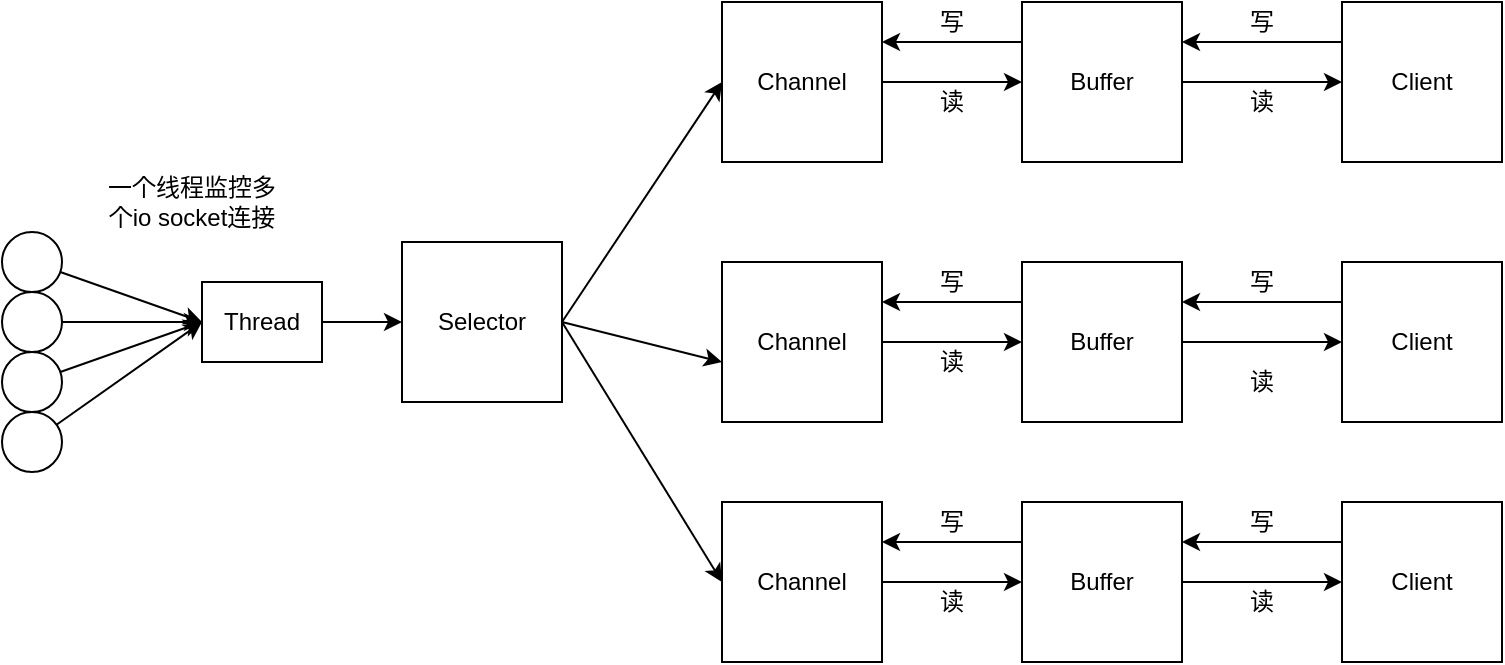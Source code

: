 <mxfile version="10.3.5" type="github"><diagram id="4TiJIWqi7n0KA_tn2uFV" name="Page-1"><mxGraphModel dx="998" dy="452" grid="1" gridSize="10" guides="1" tooltips="1" connect="1" arrows="1" fold="1" page="1" pageScale="1" pageWidth="827" pageHeight="1169" math="0" shadow="0"><root><mxCell id="0"/><mxCell id="1" parent="0"/><mxCell id="jhjDjk9VUDj-0FEdRNTm-10" style="edgeStyle=none;rounded=0;orthogonalLoop=1;jettySize=auto;html=1;exitX=1;exitY=0.5;exitDx=0;exitDy=0;entryX=0;entryY=0.5;entryDx=0;entryDy=0;" parent="1" source="jhjDjk9VUDj-0FEdRNTm-1" target="jhjDjk9VUDj-0FEdRNTm-2" edge="1"><mxGeometry relative="1" as="geometry"/></mxCell><mxCell id="jhjDjk9VUDj-0FEdRNTm-29" style="edgeStyle=none;rounded=0;orthogonalLoop=1;jettySize=auto;html=1;exitX=1;exitY=0.5;exitDx=0;exitDy=0;entryX=0;entryY=0.625;entryDx=0;entryDy=0;entryPerimeter=0;" parent="1" source="jhjDjk9VUDj-0FEdRNTm-1" target="jhjDjk9VUDj-0FEdRNTm-11" edge="1"><mxGeometry relative="1" as="geometry"/></mxCell><mxCell id="jhjDjk9VUDj-0FEdRNTm-30" style="edgeStyle=none;rounded=0;orthogonalLoop=1;jettySize=auto;html=1;exitX=1;exitY=0.5;exitDx=0;exitDy=0;entryX=0;entryY=0.5;entryDx=0;entryDy=0;" parent="1" source="jhjDjk9VUDj-0FEdRNTm-1" target="jhjDjk9VUDj-0FEdRNTm-23" edge="1"><mxGeometry relative="1" as="geometry"/></mxCell><mxCell id="jhjDjk9VUDj-0FEdRNTm-1" value="" style="whiteSpace=wrap;html=1;aspect=fixed;" parent="1" vertex="1"><mxGeometry x="250" y="170" width="80" height="80" as="geometry"/></mxCell><mxCell id="jhjDjk9VUDj-0FEdRNTm-31" style="edgeStyle=none;rounded=0;orthogonalLoop=1;jettySize=auto;html=1;exitX=1;exitY=0.5;exitDx=0;exitDy=0;entryX=0;entryY=0.5;entryDx=0;entryDy=0;" parent="1" source="jhjDjk9VUDj-0FEdRNTm-2" target="jhjDjk9VUDj-0FEdRNTm-3" edge="1"><mxGeometry relative="1" as="geometry"/></mxCell><mxCell id="jhjDjk9VUDj-0FEdRNTm-2" value="" style="whiteSpace=wrap;html=1;aspect=fixed;" parent="1" vertex="1"><mxGeometry x="410" y="50" width="80" height="80" as="geometry"/></mxCell><mxCell id="jhjDjk9VUDj-0FEdRNTm-32" style="edgeStyle=none;rounded=0;orthogonalLoop=1;jettySize=auto;html=1;exitX=0;exitY=0.25;exitDx=0;exitDy=0;entryX=1;entryY=0.25;entryDx=0;entryDy=0;" parent="1" source="jhjDjk9VUDj-0FEdRNTm-3" target="jhjDjk9VUDj-0FEdRNTm-2" edge="1"><mxGeometry relative="1" as="geometry"/></mxCell><mxCell id="jhjDjk9VUDj-0FEdRNTm-54" style="edgeStyle=none;rounded=0;orthogonalLoop=1;jettySize=auto;html=1;exitX=1;exitY=0.5;exitDx=0;exitDy=0;entryX=0;entryY=0.5;entryDx=0;entryDy=0;" parent="1" source="jhjDjk9VUDj-0FEdRNTm-3" target="jhjDjk9VUDj-0FEdRNTm-4" edge="1"><mxGeometry relative="1" as="geometry"/></mxCell><mxCell id="jhjDjk9VUDj-0FEdRNTm-3" value="" style="whiteSpace=wrap;html=1;aspect=fixed;" parent="1" vertex="1"><mxGeometry x="560" y="50" width="80" height="80" as="geometry"/></mxCell><mxCell id="jhjDjk9VUDj-0FEdRNTm-53" style="edgeStyle=none;rounded=0;orthogonalLoop=1;jettySize=auto;html=1;exitX=0;exitY=0.25;exitDx=0;exitDy=0;entryX=1;entryY=0.25;entryDx=0;entryDy=0;" parent="1" source="jhjDjk9VUDj-0FEdRNTm-4" target="jhjDjk9VUDj-0FEdRNTm-3" edge="1"><mxGeometry relative="1" as="geometry"/></mxCell><mxCell id="jhjDjk9VUDj-0FEdRNTm-4" value="" style="whiteSpace=wrap;html=1;aspect=fixed;" parent="1" vertex="1"><mxGeometry x="720" y="50" width="80" height="80" as="geometry"/></mxCell><mxCell id="jhjDjk9VUDj-0FEdRNTm-5" value="Client" style="text;html=1;strokeColor=none;fillColor=none;align=center;verticalAlign=middle;whiteSpace=wrap;rounded=0;" parent="1" vertex="1"><mxGeometry x="740" y="80" width="40" height="20" as="geometry"/></mxCell><mxCell id="jhjDjk9VUDj-0FEdRNTm-6" value="Buffer" style="text;html=1;strokeColor=none;fillColor=none;align=center;verticalAlign=middle;whiteSpace=wrap;rounded=0;" parent="1" vertex="1"><mxGeometry x="580" y="80" width="40" height="20" as="geometry"/></mxCell><mxCell id="jhjDjk9VUDj-0FEdRNTm-7" value="Channel" style="text;html=1;strokeColor=none;fillColor=none;align=center;verticalAlign=middle;whiteSpace=wrap;rounded=0;" parent="1" vertex="1"><mxGeometry x="430" y="80" width="40" height="20" as="geometry"/></mxCell><mxCell id="jhjDjk9VUDj-0FEdRNTm-8" value="Selector&lt;br&gt;" style="text;html=1;strokeColor=none;fillColor=none;align=center;verticalAlign=middle;whiteSpace=wrap;rounded=0;" parent="1" vertex="1"><mxGeometry x="270" y="200" width="40" height="20" as="geometry"/></mxCell><mxCell id="jhjDjk9VUDj-0FEdRNTm-33" style="edgeStyle=none;rounded=0;orthogonalLoop=1;jettySize=auto;html=1;exitX=1;exitY=0.5;exitDx=0;exitDy=0;entryX=0;entryY=0.5;entryDx=0;entryDy=0;" parent="1" source="jhjDjk9VUDj-0FEdRNTm-11" target="jhjDjk9VUDj-0FEdRNTm-12" edge="1"><mxGeometry relative="1" as="geometry"/></mxCell><mxCell id="jhjDjk9VUDj-0FEdRNTm-11" value="" style="whiteSpace=wrap;html=1;aspect=fixed;" parent="1" vertex="1"><mxGeometry x="410" y="180" width="80" height="80" as="geometry"/></mxCell><mxCell id="jhjDjk9VUDj-0FEdRNTm-34" style="edgeStyle=none;rounded=0;orthogonalLoop=1;jettySize=auto;html=1;exitX=0;exitY=0.25;exitDx=0;exitDy=0;entryX=1;entryY=0.25;entryDx=0;entryDy=0;" parent="1" source="jhjDjk9VUDj-0FEdRNTm-12" target="jhjDjk9VUDj-0FEdRNTm-11" edge="1"><mxGeometry relative="1" as="geometry"/></mxCell><mxCell id="jhjDjk9VUDj-0FEdRNTm-48" style="edgeStyle=none;rounded=0;orthogonalLoop=1;jettySize=auto;html=1;entryX=0;entryY=0.5;entryDx=0;entryDy=0;" parent="1" source="jhjDjk9VUDj-0FEdRNTm-12" target="jhjDjk9VUDj-0FEdRNTm-13" edge="1"><mxGeometry relative="1" as="geometry"/></mxCell><mxCell id="jhjDjk9VUDj-0FEdRNTm-12" value="" style="whiteSpace=wrap;html=1;aspect=fixed;" parent="1" vertex="1"><mxGeometry x="560" y="180" width="80" height="80" as="geometry"/></mxCell><mxCell id="jhjDjk9VUDj-0FEdRNTm-49" style="edgeStyle=none;rounded=0;orthogonalLoop=1;jettySize=auto;html=1;exitX=0;exitY=0.25;exitDx=0;exitDy=0;entryX=1;entryY=0.25;entryDx=0;entryDy=0;" parent="1" source="jhjDjk9VUDj-0FEdRNTm-13" target="jhjDjk9VUDj-0FEdRNTm-12" edge="1"><mxGeometry relative="1" as="geometry"/></mxCell><mxCell id="jhjDjk9VUDj-0FEdRNTm-13" value="" style="whiteSpace=wrap;html=1;aspect=fixed;" parent="1" vertex="1"><mxGeometry x="720" y="180" width="80" height="80" as="geometry"/></mxCell><mxCell id="jhjDjk9VUDj-0FEdRNTm-14" value="Client" style="text;html=1;strokeColor=none;fillColor=none;align=center;verticalAlign=middle;whiteSpace=wrap;rounded=0;" parent="1" vertex="1"><mxGeometry x="740" y="210" width="40" height="20" as="geometry"/></mxCell><mxCell id="jhjDjk9VUDj-0FEdRNTm-15" value="Buffer" style="text;html=1;strokeColor=none;fillColor=none;align=center;verticalAlign=middle;whiteSpace=wrap;rounded=0;" parent="1" vertex="1"><mxGeometry x="580" y="210" width="40" height="20" as="geometry"/></mxCell><mxCell id="jhjDjk9VUDj-0FEdRNTm-16" value="Channel" style="text;html=1;strokeColor=none;fillColor=none;align=center;verticalAlign=middle;whiteSpace=wrap;rounded=0;" parent="1" vertex="1"><mxGeometry x="430" y="210" width="40" height="20" as="geometry"/></mxCell><mxCell id="jhjDjk9VUDj-0FEdRNTm-58" style="edgeStyle=none;rounded=0;orthogonalLoop=1;jettySize=auto;html=1;exitX=1;exitY=0.5;exitDx=0;exitDy=0;entryX=0;entryY=0.5;entryDx=0;entryDy=0;" parent="1" source="jhjDjk9VUDj-0FEdRNTm-23" target="jhjDjk9VUDj-0FEdRNTm-24" edge="1"><mxGeometry relative="1" as="geometry"/></mxCell><mxCell id="jhjDjk9VUDj-0FEdRNTm-23" value="" style="whiteSpace=wrap;html=1;aspect=fixed;" parent="1" vertex="1"><mxGeometry x="410" y="300" width="80" height="80" as="geometry"/></mxCell><mxCell id="jhjDjk9VUDj-0FEdRNTm-51" style="edgeStyle=none;rounded=0;orthogonalLoop=1;jettySize=auto;html=1;entryX=0;entryY=0.5;entryDx=0;entryDy=0;" parent="1" source="jhjDjk9VUDj-0FEdRNTm-24" target="jhjDjk9VUDj-0FEdRNTm-25" edge="1"><mxGeometry relative="1" as="geometry"/></mxCell><mxCell id="jhjDjk9VUDj-0FEdRNTm-57" style="edgeStyle=none;rounded=0;orthogonalLoop=1;jettySize=auto;html=1;exitX=0;exitY=0.25;exitDx=0;exitDy=0;entryX=1;entryY=0.25;entryDx=0;entryDy=0;" parent="1" source="jhjDjk9VUDj-0FEdRNTm-24" target="jhjDjk9VUDj-0FEdRNTm-23" edge="1"><mxGeometry relative="1" as="geometry"/></mxCell><mxCell id="jhjDjk9VUDj-0FEdRNTm-24" value="" style="whiteSpace=wrap;html=1;aspect=fixed;" parent="1" vertex="1"><mxGeometry x="560" y="300" width="80" height="80" as="geometry"/></mxCell><mxCell id="jhjDjk9VUDj-0FEdRNTm-50" style="edgeStyle=none;rounded=0;orthogonalLoop=1;jettySize=auto;html=1;exitX=0;exitY=0.25;exitDx=0;exitDy=0;entryX=1;entryY=0.25;entryDx=0;entryDy=0;" parent="1" source="jhjDjk9VUDj-0FEdRNTm-25" target="jhjDjk9VUDj-0FEdRNTm-24" edge="1"><mxGeometry relative="1" as="geometry"/></mxCell><mxCell id="jhjDjk9VUDj-0FEdRNTm-25" value="" style="whiteSpace=wrap;html=1;aspect=fixed;" parent="1" vertex="1"><mxGeometry x="720" y="300" width="80" height="80" as="geometry"/></mxCell><mxCell id="jhjDjk9VUDj-0FEdRNTm-26" value="Client" style="text;html=1;strokeColor=none;fillColor=none;align=center;verticalAlign=middle;whiteSpace=wrap;rounded=0;" parent="1" vertex="1"><mxGeometry x="740" y="330" width="40" height="20" as="geometry"/></mxCell><mxCell id="jhjDjk9VUDj-0FEdRNTm-27" value="Buffer" style="text;html=1;strokeColor=none;fillColor=none;align=center;verticalAlign=middle;whiteSpace=wrap;rounded=0;" parent="1" vertex="1"><mxGeometry x="580" y="330" width="40" height="20" as="geometry"/></mxCell><mxCell id="jhjDjk9VUDj-0FEdRNTm-28" value="Channel" style="text;html=1;strokeColor=none;fillColor=none;align=center;verticalAlign=middle;whiteSpace=wrap;rounded=0;" parent="1" vertex="1"><mxGeometry x="430" y="330" width="40" height="20" as="geometry"/></mxCell><mxCell id="jhjDjk9VUDj-0FEdRNTm-35" value="写" style="text;html=1;strokeColor=none;fillColor=none;align=center;verticalAlign=middle;whiteSpace=wrap;rounded=0;" parent="1" vertex="1"><mxGeometry x="505" y="180" width="40" height="20" as="geometry"/></mxCell><mxCell id="jhjDjk9VUDj-0FEdRNTm-36" value="读" style="text;html=1;strokeColor=none;fillColor=none;align=center;verticalAlign=middle;whiteSpace=wrap;rounded=0;" parent="1" vertex="1"><mxGeometry x="505" y="220" width="40" height="20" as="geometry"/></mxCell><mxCell id="jhjDjk9VUDj-0FEdRNTm-37" value="写" style="text;html=1;strokeColor=none;fillColor=none;align=center;verticalAlign=middle;whiteSpace=wrap;rounded=0;" parent="1" vertex="1"><mxGeometry x="505" y="50" width="40" height="20" as="geometry"/></mxCell><mxCell id="jhjDjk9VUDj-0FEdRNTm-38" value="读" style="text;html=1;strokeColor=none;fillColor=none;align=center;verticalAlign=middle;whiteSpace=wrap;rounded=0;" parent="1" vertex="1"><mxGeometry x="505" y="90" width="40" height="20" as="geometry"/></mxCell><mxCell id="jhjDjk9VUDj-0FEdRNTm-39" value="写" style="text;html=1;strokeColor=none;fillColor=none;align=center;verticalAlign=middle;whiteSpace=wrap;rounded=0;" parent="1" vertex="1"><mxGeometry x="505" y="300" width="40" height="20" as="geometry"/></mxCell><mxCell id="jhjDjk9VUDj-0FEdRNTm-40" value="读" style="text;html=1;strokeColor=none;fillColor=none;align=center;verticalAlign=middle;whiteSpace=wrap;rounded=0;" parent="1" vertex="1"><mxGeometry x="505" y="340" width="40" height="20" as="geometry"/></mxCell><mxCell id="jhjDjk9VUDj-0FEdRNTm-41" value="写" style="text;html=1;strokeColor=none;fillColor=none;align=center;verticalAlign=middle;whiteSpace=wrap;rounded=0;" parent="1" vertex="1"><mxGeometry x="660" y="50" width="40" height="20" as="geometry"/></mxCell><mxCell id="jhjDjk9VUDj-0FEdRNTm-42" value="读" style="text;html=1;strokeColor=none;fillColor=none;align=center;verticalAlign=middle;whiteSpace=wrap;rounded=0;" parent="1" vertex="1"><mxGeometry x="660" y="90" width="40" height="20" as="geometry"/></mxCell><mxCell id="jhjDjk9VUDj-0FEdRNTm-43" value="写" style="text;html=1;strokeColor=none;fillColor=none;align=center;verticalAlign=middle;whiteSpace=wrap;rounded=0;" parent="1" vertex="1"><mxGeometry x="660" y="180" width="40" height="20" as="geometry"/></mxCell><mxCell id="jhjDjk9VUDj-0FEdRNTm-44" value="读" style="text;html=1;strokeColor=none;fillColor=none;align=center;verticalAlign=middle;whiteSpace=wrap;rounded=0;" parent="1" vertex="1"><mxGeometry x="660" y="230" width="40" height="20" as="geometry"/></mxCell><mxCell id="jhjDjk9VUDj-0FEdRNTm-45" value="写" style="text;html=1;strokeColor=none;fillColor=none;align=center;verticalAlign=middle;whiteSpace=wrap;rounded=0;" parent="1" vertex="1"><mxGeometry x="660" y="300" width="40" height="20" as="geometry"/></mxCell><mxCell id="jhjDjk9VUDj-0FEdRNTm-46" value="读" style="text;html=1;strokeColor=none;fillColor=none;align=center;verticalAlign=middle;whiteSpace=wrap;rounded=0;" parent="1" vertex="1"><mxGeometry x="660" y="340" width="40" height="20" as="geometry"/></mxCell><mxCell id="jhjDjk9VUDj-0FEdRNTm-61" value="一个线程监控多个io socket连接" style="text;html=1;strokeColor=none;fillColor=none;align=center;verticalAlign=middle;whiteSpace=wrap;rounded=0;" parent="1" vertex="1"><mxGeometry x="100" y="110" width="90" height="80" as="geometry"/></mxCell><mxCell id="MsF2c5YK9EBQ33b3Y76u-15" style="edgeStyle=none;rounded=0;orthogonalLoop=1;jettySize=auto;html=1;exitX=1;exitY=0.5;exitDx=0;exitDy=0;entryX=0;entryY=0.5;entryDx=0;entryDy=0;" edge="1" parent="1" source="MsF2c5YK9EBQ33b3Y76u-13" target="jhjDjk9VUDj-0FEdRNTm-1"><mxGeometry relative="1" as="geometry"/></mxCell><mxCell id="MsF2c5YK9EBQ33b3Y76u-13" value="" style="rounded=0;whiteSpace=wrap;html=1;" vertex="1" parent="1"><mxGeometry x="150" y="190" width="60" height="40" as="geometry"/></mxCell><mxCell id="MsF2c5YK9EBQ33b3Y76u-14" value="Thread" style="text;html=1;strokeColor=none;fillColor=none;align=center;verticalAlign=middle;whiteSpace=wrap;rounded=0;" vertex="1" parent="1"><mxGeometry x="160" y="200" width="40" height="20" as="geometry"/></mxCell><mxCell id="MsF2c5YK9EBQ33b3Y76u-20" style="edgeStyle=none;rounded=0;orthogonalLoop=1;jettySize=auto;html=1;entryX=0;entryY=0.5;entryDx=0;entryDy=0;" edge="1" parent="1" source="MsF2c5YK9EBQ33b3Y76u-16" target="MsF2c5YK9EBQ33b3Y76u-13"><mxGeometry relative="1" as="geometry"/></mxCell><mxCell id="MsF2c5YK9EBQ33b3Y76u-16" value="" style="ellipse;whiteSpace=wrap;html=1;aspect=fixed;" vertex="1" parent="1"><mxGeometry x="50" y="165" width="30" height="30" as="geometry"/></mxCell><mxCell id="MsF2c5YK9EBQ33b3Y76u-21" style="edgeStyle=none;rounded=0;orthogonalLoop=1;jettySize=auto;html=1;" edge="1" parent="1" source="MsF2c5YK9EBQ33b3Y76u-17"><mxGeometry relative="1" as="geometry"><mxPoint x="150" y="210" as="targetPoint"/></mxGeometry></mxCell><mxCell id="MsF2c5YK9EBQ33b3Y76u-17" value="" style="ellipse;whiteSpace=wrap;html=1;aspect=fixed;" vertex="1" parent="1"><mxGeometry x="50" y="195" width="30" height="30" as="geometry"/></mxCell><mxCell id="MsF2c5YK9EBQ33b3Y76u-22" style="edgeStyle=none;rounded=0;orthogonalLoop=1;jettySize=auto;html=1;" edge="1" parent="1" source="MsF2c5YK9EBQ33b3Y76u-18"><mxGeometry relative="1" as="geometry"><mxPoint x="150" y="210" as="targetPoint"/></mxGeometry></mxCell><mxCell id="MsF2c5YK9EBQ33b3Y76u-18" value="" style="ellipse;whiteSpace=wrap;html=1;aspect=fixed;" vertex="1" parent="1"><mxGeometry x="50" y="225" width="30" height="30" as="geometry"/></mxCell><mxCell id="MsF2c5YK9EBQ33b3Y76u-23" style="edgeStyle=none;rounded=0;orthogonalLoop=1;jettySize=auto;html=1;entryX=0;entryY=0.5;entryDx=0;entryDy=0;" edge="1" parent="1" source="MsF2c5YK9EBQ33b3Y76u-19" target="MsF2c5YK9EBQ33b3Y76u-13"><mxGeometry relative="1" as="geometry"/></mxCell><mxCell id="MsF2c5YK9EBQ33b3Y76u-19" value="" style="ellipse;whiteSpace=wrap;html=1;aspect=fixed;" vertex="1" parent="1"><mxGeometry x="50" y="255" width="30" height="30" as="geometry"/></mxCell></root></mxGraphModel></diagram></mxfile>
